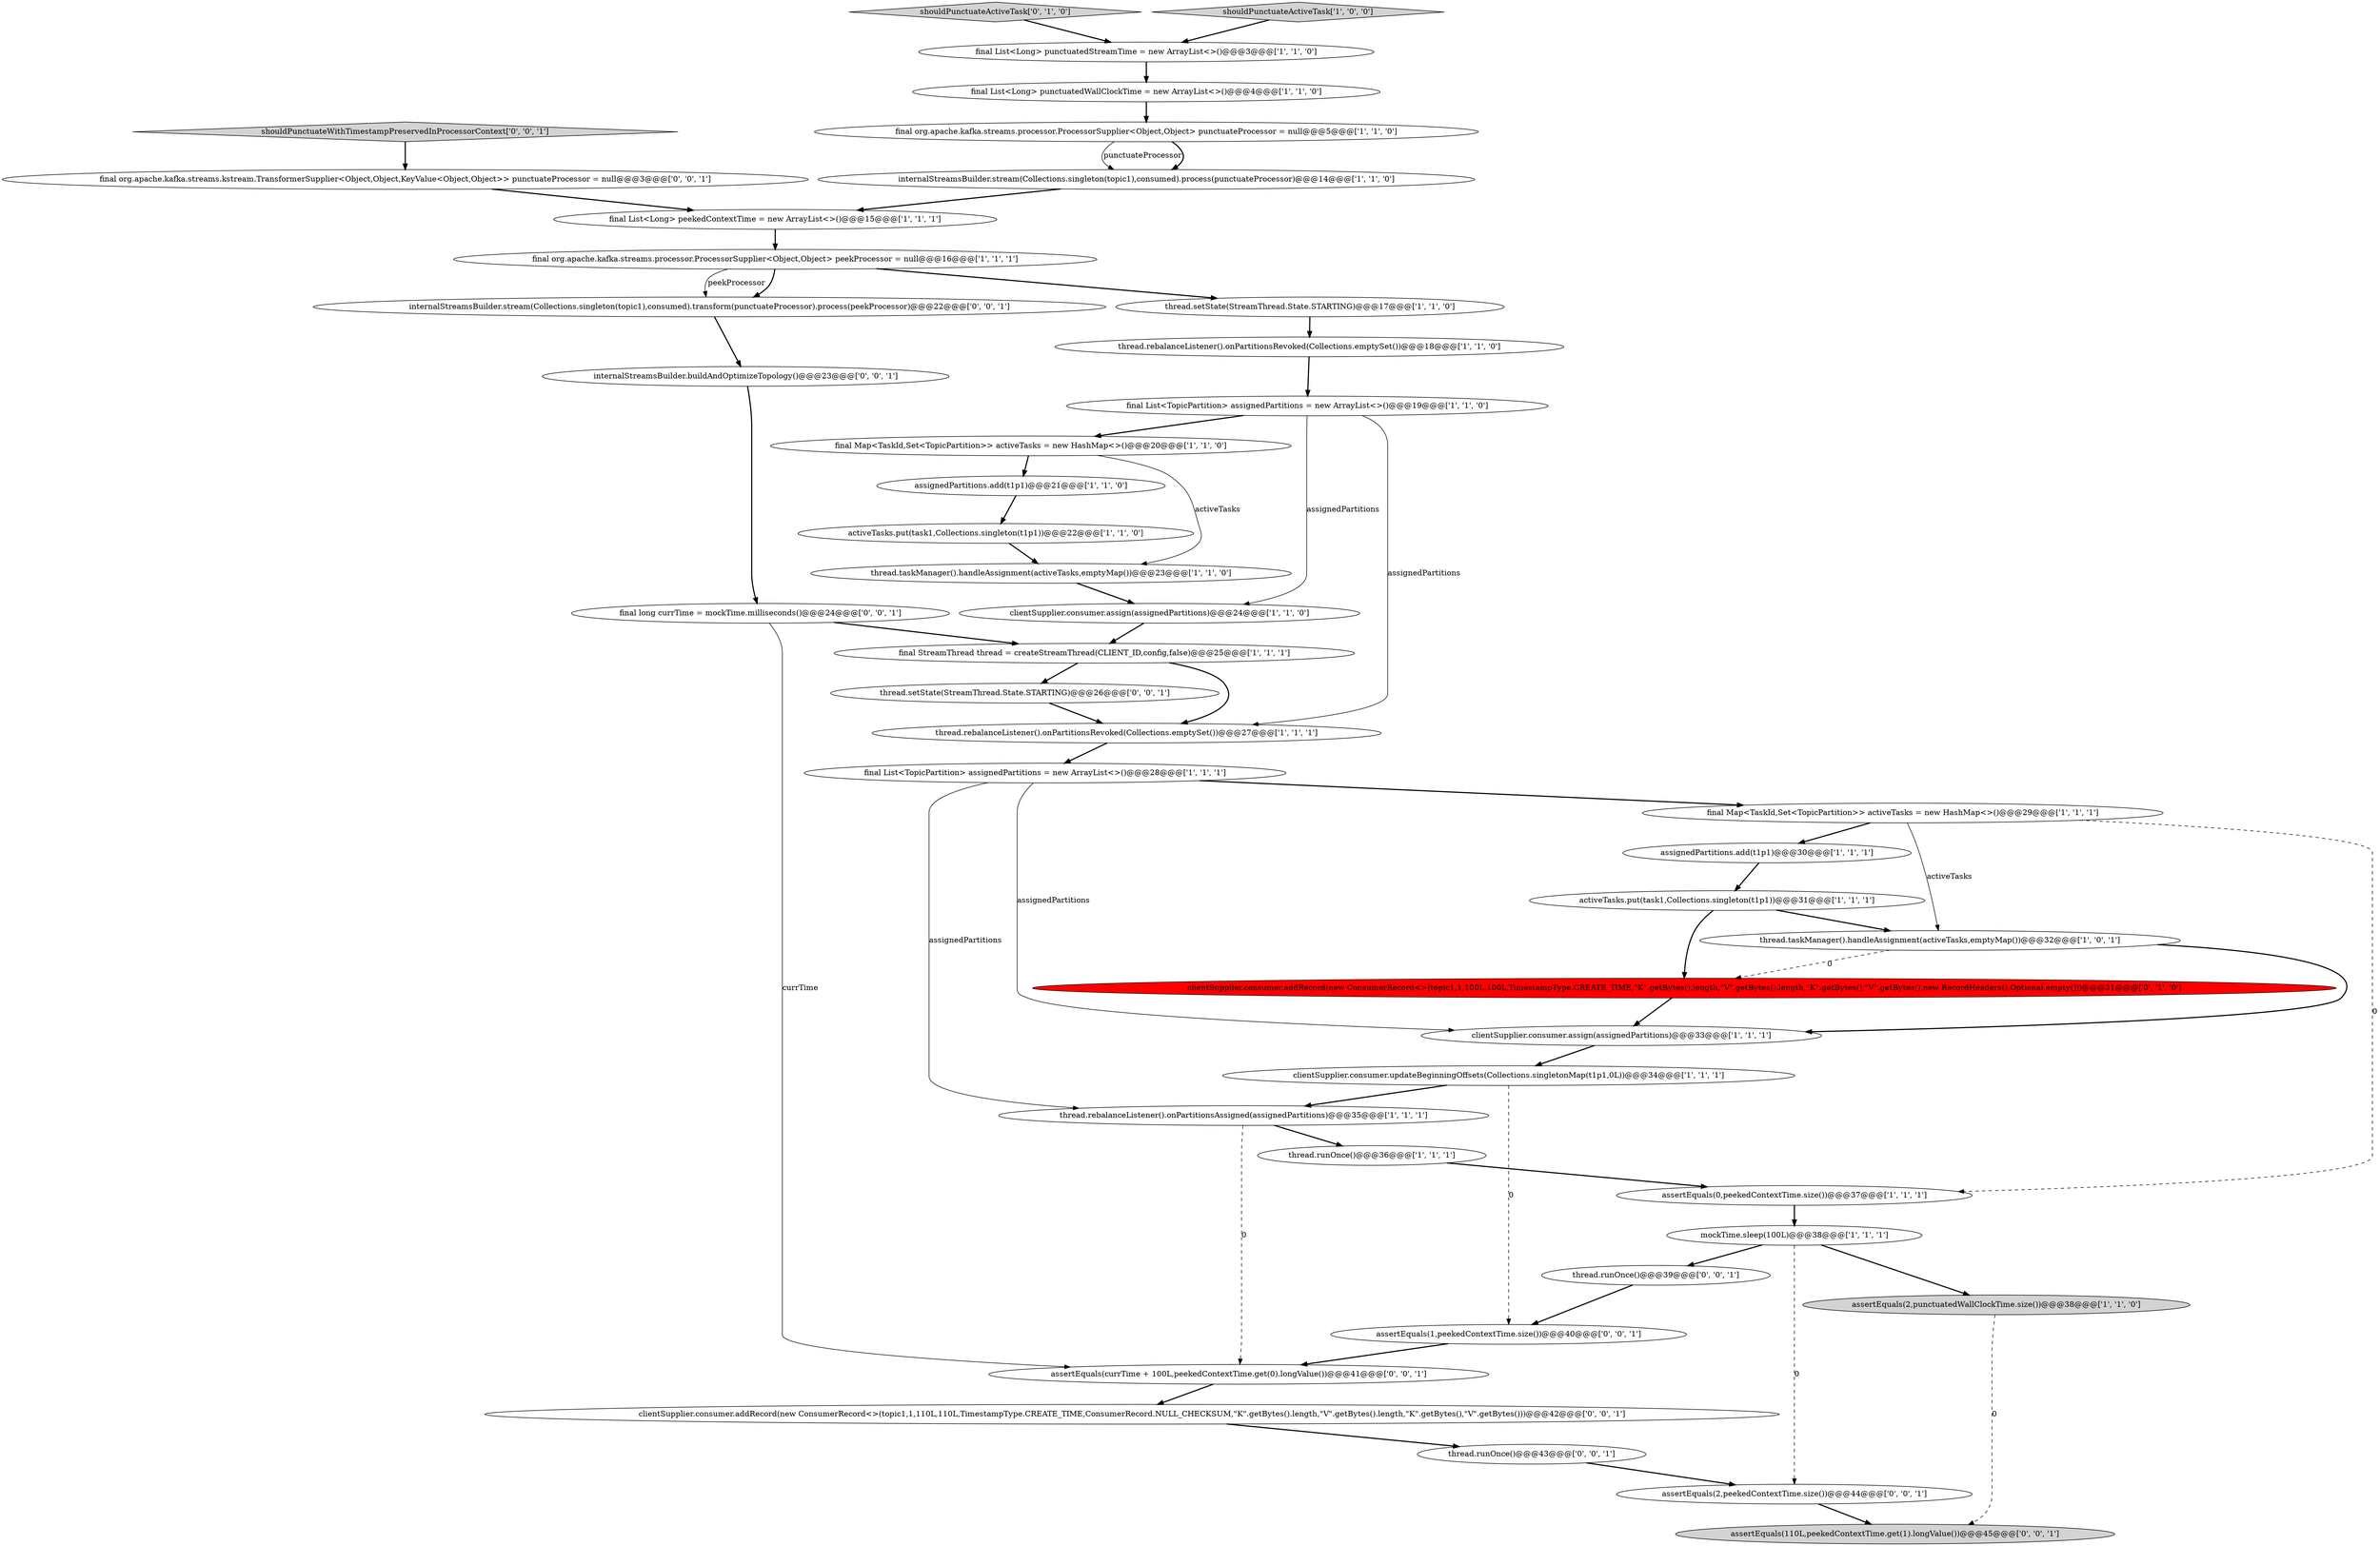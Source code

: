 digraph {
29 [style = filled, label = "shouldPunctuateActiveTask['0', '1', '0']", fillcolor = lightgray, shape = diamond image = "AAA0AAABBB2BBB"];
24 [style = filled, label = "final List<TopicPartition> assignedPartitions = new ArrayList<>()@@@28@@@['1', '1', '1']", fillcolor = white, shape = ellipse image = "AAA0AAABBB1BBB"];
7 [style = filled, label = "clientSupplier.consumer.updateBeginningOffsets(Collections.singletonMap(t1p1,0L))@@@34@@@['1', '1', '1']", fillcolor = white, shape = ellipse image = "AAA0AAABBB1BBB"];
35 [style = filled, label = "assertEquals(2,peekedContextTime.size())@@@44@@@['0', '0', '1']", fillcolor = white, shape = ellipse image = "AAA0AAABBB3BBB"];
4 [style = filled, label = "shouldPunctuateActiveTask['1', '0', '0']", fillcolor = lightgray, shape = diamond image = "AAA0AAABBB1BBB"];
15 [style = filled, label = "final Map<TaskId,Set<TopicPartition>> activeTasks = new HashMap<>()@@@29@@@['1', '1', '1']", fillcolor = white, shape = ellipse image = "AAA0AAABBB1BBB"];
5 [style = filled, label = "thread.rebalanceListener().onPartitionsRevoked(Collections.emptySet())@@@27@@@['1', '1', '1']", fillcolor = white, shape = ellipse image = "AAA0AAABBB1BBB"];
31 [style = filled, label = "internalStreamsBuilder.buildAndOptimizeTopology()@@@23@@@['0', '0', '1']", fillcolor = white, shape = ellipse image = "AAA0AAABBB3BBB"];
25 [style = filled, label = "final List<TopicPartition> assignedPartitions = new ArrayList<>()@@@19@@@['1', '1', '0']", fillcolor = white, shape = ellipse image = "AAA0AAABBB1BBB"];
26 [style = filled, label = "final StreamThread thread = createStreamThread(CLIENT_ID,config,false)@@@25@@@['1', '1', '1']", fillcolor = white, shape = ellipse image = "AAA0AAABBB1BBB"];
41 [style = filled, label = "assertEquals(110L,peekedContextTime.get(1).longValue())@@@45@@@['0', '0', '1']", fillcolor = lightgray, shape = ellipse image = "AAA0AAABBB3BBB"];
30 [style = filled, label = "clientSupplier.consumer.addRecord(new ConsumerRecord<>(topic1,1,100L,100L,TimestampType.CREATE_TIME,\"K\".getBytes().length,\"V\".getBytes().length,\"K\".getBytes(),\"V\".getBytes(),new RecordHeaders(),Optional.empty()))@@@31@@@['0', '1', '0']", fillcolor = red, shape = ellipse image = "AAA1AAABBB2BBB"];
20 [style = filled, label = "clientSupplier.consumer.assign(assignedPartitions)@@@24@@@['1', '1', '0']", fillcolor = white, shape = ellipse image = "AAA0AAABBB1BBB"];
33 [style = filled, label = "shouldPunctuateWithTimestampPreservedInProcessorContext['0', '0', '1']", fillcolor = lightgray, shape = diamond image = "AAA0AAABBB3BBB"];
14 [style = filled, label = "activeTasks.put(task1,Collections.singleton(t1p1))@@@22@@@['1', '1', '0']", fillcolor = white, shape = ellipse image = "AAA0AAABBB1BBB"];
17 [style = filled, label = "final org.apache.kafka.streams.processor.ProcessorSupplier<Object,Object> peekProcessor = null@@@16@@@['1', '1', '1']", fillcolor = white, shape = ellipse image = "AAA0AAABBB1BBB"];
10 [style = filled, label = "clientSupplier.consumer.assign(assignedPartitions)@@@33@@@['1', '1', '1']", fillcolor = white, shape = ellipse image = "AAA0AAABBB1BBB"];
0 [style = filled, label = "thread.rebalanceListener().onPartitionsRevoked(Collections.emptySet())@@@18@@@['1', '1', '0']", fillcolor = white, shape = ellipse image = "AAA0AAABBB1BBB"];
32 [style = filled, label = "final long currTime = mockTime.milliseconds()@@@24@@@['0', '0', '1']", fillcolor = white, shape = ellipse image = "AAA0AAABBB3BBB"];
8 [style = filled, label = "final org.apache.kafka.streams.processor.ProcessorSupplier<Object,Object> punctuateProcessor = null@@@5@@@['1', '1', '0']", fillcolor = white, shape = ellipse image = "AAA0AAABBB1BBB"];
40 [style = filled, label = "thread.runOnce()@@@39@@@['0', '0', '1']", fillcolor = white, shape = ellipse image = "AAA0AAABBB3BBB"];
42 [style = filled, label = "internalStreamsBuilder.stream(Collections.singleton(topic1),consumed).transform(punctuateProcessor).process(peekProcessor)@@@22@@@['0', '0', '1']", fillcolor = white, shape = ellipse image = "AAA0AAABBB3BBB"];
2 [style = filled, label = "mockTime.sleep(100L)@@@38@@@['1', '1', '1']", fillcolor = white, shape = ellipse image = "AAA0AAABBB1BBB"];
38 [style = filled, label = "final org.apache.kafka.streams.kstream.TransformerSupplier<Object,Object,KeyValue<Object,Object>> punctuateProcessor = null@@@3@@@['0', '0', '1']", fillcolor = white, shape = ellipse image = "AAA0AAABBB3BBB"];
34 [style = filled, label = "thread.runOnce()@@@43@@@['0', '0', '1']", fillcolor = white, shape = ellipse image = "AAA0AAABBB3BBB"];
21 [style = filled, label = "thread.taskManager().handleAssignment(activeTasks,emptyMap())@@@32@@@['1', '0', '1']", fillcolor = white, shape = ellipse image = "AAA0AAABBB1BBB"];
43 [style = filled, label = "assertEquals(currTime + 100L,peekedContextTime.get(0).longValue())@@@41@@@['0', '0', '1']", fillcolor = white, shape = ellipse image = "AAA0AAABBB3BBB"];
23 [style = filled, label = "final List<Long> peekedContextTime = new ArrayList<>()@@@15@@@['1', '1', '1']", fillcolor = white, shape = ellipse image = "AAA0AAABBB1BBB"];
27 [style = filled, label = "assignedPartitions.add(t1p1)@@@30@@@['1', '1', '1']", fillcolor = white, shape = ellipse image = "AAA0AAABBB1BBB"];
18 [style = filled, label = "final List<Long> punctuatedStreamTime = new ArrayList<>()@@@3@@@['1', '1', '0']", fillcolor = white, shape = ellipse image = "AAA0AAABBB1BBB"];
28 [style = filled, label = "thread.rebalanceListener().onPartitionsAssigned(assignedPartitions)@@@35@@@['1', '1', '1']", fillcolor = white, shape = ellipse image = "AAA0AAABBB1BBB"];
22 [style = filled, label = "activeTasks.put(task1,Collections.singleton(t1p1))@@@31@@@['1', '1', '1']", fillcolor = white, shape = ellipse image = "AAA0AAABBB1BBB"];
12 [style = filled, label = "assertEquals(0,peekedContextTime.size())@@@37@@@['1', '1', '1']", fillcolor = white, shape = ellipse image = "AAA0AAABBB1BBB"];
6 [style = filled, label = "thread.runOnce()@@@36@@@['1', '1', '1']", fillcolor = white, shape = ellipse image = "AAA0AAABBB1BBB"];
19 [style = filled, label = "thread.taskManager().handleAssignment(activeTasks,emptyMap())@@@23@@@['1', '1', '0']", fillcolor = white, shape = ellipse image = "AAA0AAABBB1BBB"];
9 [style = filled, label = "final Map<TaskId,Set<TopicPartition>> activeTasks = new HashMap<>()@@@20@@@['1', '1', '0']", fillcolor = white, shape = ellipse image = "AAA0AAABBB1BBB"];
39 [style = filled, label = "clientSupplier.consumer.addRecord(new ConsumerRecord<>(topic1,1,110L,110L,TimestampType.CREATE_TIME,ConsumerRecord.NULL_CHECKSUM,\"K\".getBytes().length,\"V\".getBytes().length,\"K\".getBytes(),\"V\".getBytes()))@@@42@@@['0', '0', '1']", fillcolor = white, shape = ellipse image = "AAA0AAABBB3BBB"];
3 [style = filled, label = "assignedPartitions.add(t1p1)@@@21@@@['1', '1', '0']", fillcolor = white, shape = ellipse image = "AAA0AAABBB1BBB"];
37 [style = filled, label = "thread.setState(StreamThread.State.STARTING)@@@26@@@['0', '0', '1']", fillcolor = white, shape = ellipse image = "AAA0AAABBB3BBB"];
13 [style = filled, label = "thread.setState(StreamThread.State.STARTING)@@@17@@@['1', '1', '0']", fillcolor = white, shape = ellipse image = "AAA0AAABBB1BBB"];
1 [style = filled, label = "internalStreamsBuilder.stream(Collections.singleton(topic1),consumed).process(punctuateProcessor)@@@14@@@['1', '1', '0']", fillcolor = white, shape = ellipse image = "AAA0AAABBB1BBB"];
16 [style = filled, label = "assertEquals(2,punctuatedWallClockTime.size())@@@38@@@['1', '1', '0']", fillcolor = lightgray, shape = ellipse image = "AAA0AAABBB1BBB"];
36 [style = filled, label = "assertEquals(1,peekedContextTime.size())@@@40@@@['0', '0', '1']", fillcolor = white, shape = ellipse image = "AAA0AAABBB3BBB"];
11 [style = filled, label = "final List<Long> punctuatedWallClockTime = new ArrayList<>()@@@4@@@['1', '1', '0']", fillcolor = white, shape = ellipse image = "AAA0AAABBB1BBB"];
36->43 [style = bold, label=""];
21->10 [style = bold, label=""];
28->6 [style = bold, label=""];
15->12 [style = dashed, label="0"];
35->41 [style = bold, label=""];
20->26 [style = bold, label=""];
26->5 [style = bold, label=""];
2->35 [style = dashed, label="0"];
31->32 [style = bold, label=""];
19->20 [style = bold, label=""];
39->34 [style = bold, label=""];
25->9 [style = bold, label=""];
3->14 [style = bold, label=""];
18->11 [style = bold, label=""];
24->28 [style = solid, label="assignedPartitions"];
22->21 [style = bold, label=""];
25->20 [style = solid, label="assignedPartitions"];
38->23 [style = bold, label=""];
14->19 [style = bold, label=""];
9->19 [style = solid, label="activeTasks"];
4->18 [style = bold, label=""];
42->31 [style = bold, label=""];
2->40 [style = bold, label=""];
8->1 [style = solid, label="punctuateProcessor"];
17->42 [style = bold, label=""];
27->22 [style = bold, label=""];
10->7 [style = bold, label=""];
32->26 [style = bold, label=""];
22->30 [style = bold, label=""];
1->23 [style = bold, label=""];
29->18 [style = bold, label=""];
21->30 [style = dashed, label="0"];
2->16 [style = bold, label=""];
37->5 [style = bold, label=""];
8->1 [style = bold, label=""];
12->2 [style = bold, label=""];
15->21 [style = solid, label="activeTasks"];
16->41 [style = dashed, label="0"];
7->28 [style = bold, label=""];
40->36 [style = bold, label=""];
0->25 [style = bold, label=""];
28->43 [style = dashed, label="0"];
5->24 [style = bold, label=""];
30->10 [style = bold, label=""];
17->42 [style = solid, label="peekProcessor"];
9->3 [style = bold, label=""];
11->8 [style = bold, label=""];
23->17 [style = bold, label=""];
26->37 [style = bold, label=""];
33->38 [style = bold, label=""];
17->13 [style = bold, label=""];
24->10 [style = solid, label="assignedPartitions"];
34->35 [style = bold, label=""];
25->5 [style = solid, label="assignedPartitions"];
15->27 [style = bold, label=""];
43->39 [style = bold, label=""];
32->43 [style = solid, label="currTime"];
7->36 [style = dashed, label="0"];
13->0 [style = bold, label=""];
24->15 [style = bold, label=""];
6->12 [style = bold, label=""];
}
